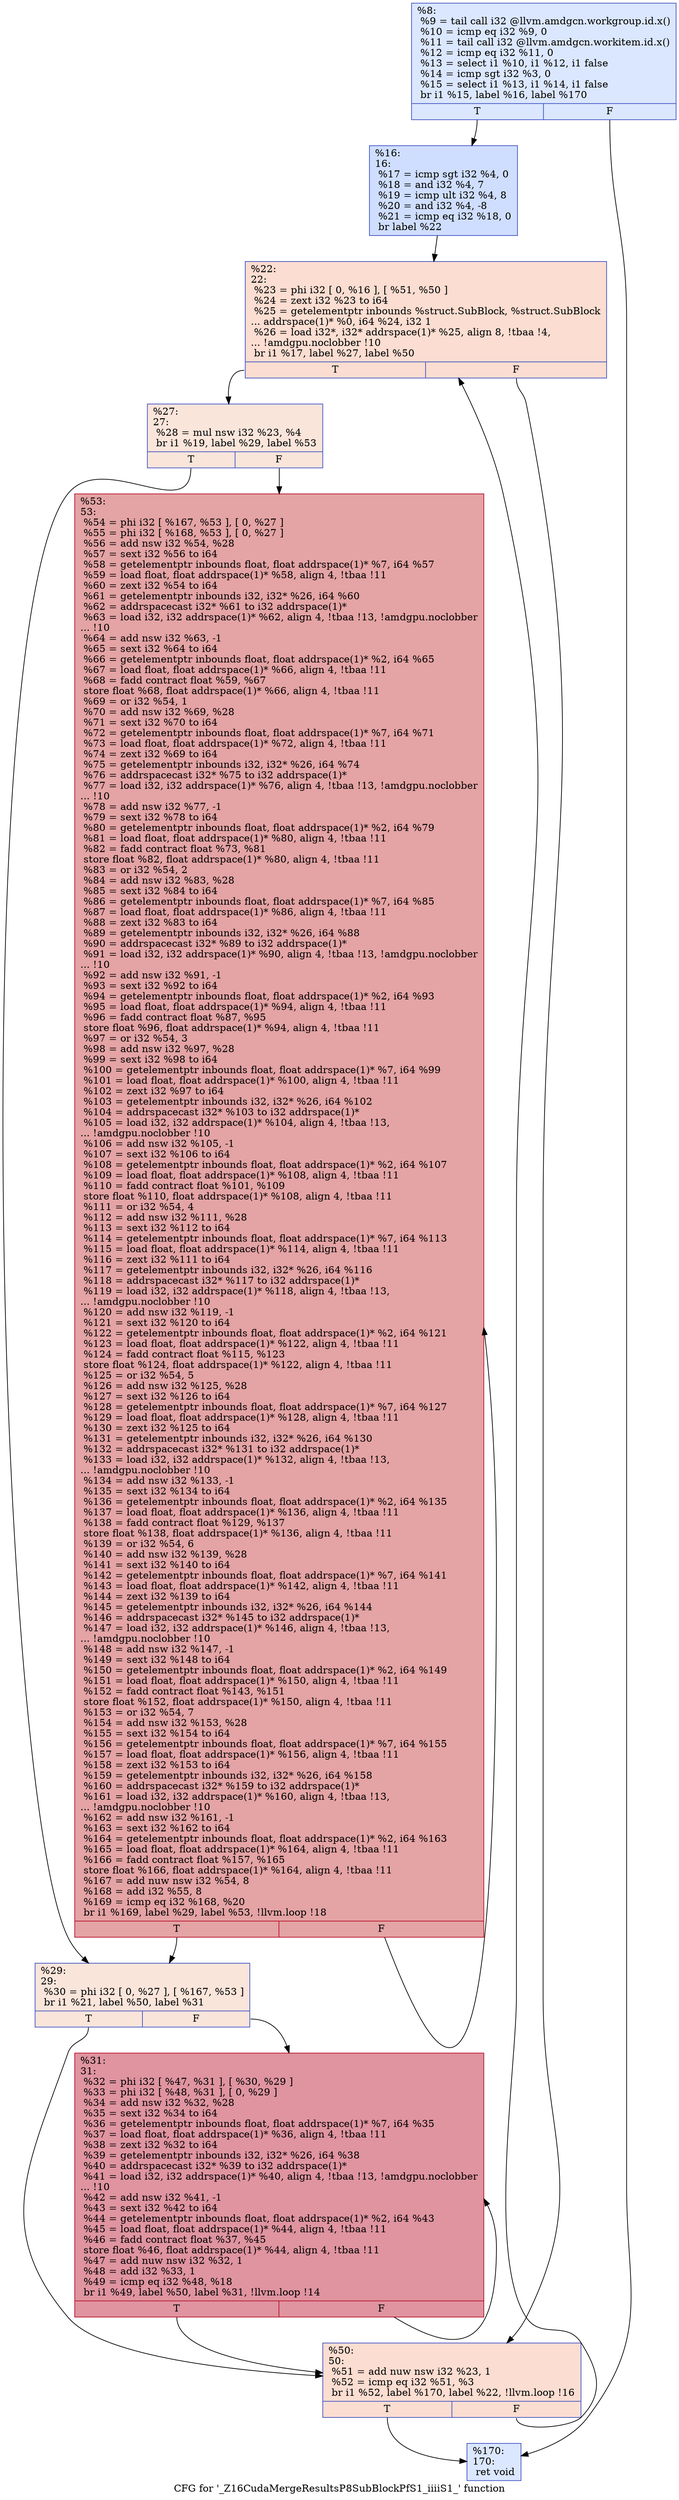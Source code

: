 digraph "CFG for '_Z16CudaMergeResultsP8SubBlockPfS1_iiiiS1_' function" {
	label="CFG for '_Z16CudaMergeResultsP8SubBlockPfS1_iiiiS1_' function";

	Node0x5dd1840 [shape=record,color="#3d50c3ff", style=filled, fillcolor="#aec9fc70",label="{%8:\l  %9 = tail call i32 @llvm.amdgcn.workgroup.id.x()\l  %10 = icmp eq i32 %9, 0\l  %11 = tail call i32 @llvm.amdgcn.workitem.id.x()\l  %12 = icmp eq i32 %11, 0\l  %13 = select i1 %10, i1 %12, i1 false\l  %14 = icmp sgt i32 %3, 0\l  %15 = select i1 %13, i1 %14, i1 false\l  br i1 %15, label %16, label %170\l|{<s0>T|<s1>F}}"];
	Node0x5dd1840:s0 -> Node0x5dd4f20;
	Node0x5dd1840:s1 -> Node0x5dd4fb0;
	Node0x5dd4f20 [shape=record,color="#3d50c3ff", style=filled, fillcolor="#93b5fe70",label="{%16:\l16:                                               \l  %17 = icmp sgt i32 %4, 0\l  %18 = and i32 %4, 7\l  %19 = icmp ult i32 %4, 8\l  %20 = and i32 %4, -8\l  %21 = icmp eq i32 %18, 0\l  br label %22\l}"];
	Node0x5dd4f20 -> Node0x5dd54d0;
	Node0x5dd54d0 [shape=record,color="#3d50c3ff", style=filled, fillcolor="#f7b39670",label="{%22:\l22:                                               \l  %23 = phi i32 [ 0, %16 ], [ %51, %50 ]\l  %24 = zext i32 %23 to i64\l  %25 = getelementptr inbounds %struct.SubBlock, %struct.SubBlock\l... addrspace(1)* %0, i64 %24, i32 1\l  %26 = load i32*, i32* addrspace(1)* %25, align 8, !tbaa !4,\l... !amdgpu.noclobber !10\l  br i1 %17, label %27, label %50\l|{<s0>T|<s1>F}}"];
	Node0x5dd54d0:s0 -> Node0x5dd6640;
	Node0x5dd54d0:s1 -> Node0x5dd55c0;
	Node0x5dd6640 [shape=record,color="#3d50c3ff", style=filled, fillcolor="#f4c5ad70",label="{%27:\l27:                                               \l  %28 = mul nsw i32 %23, %4\l  br i1 %19, label %29, label %53\l|{<s0>T|<s1>F}}"];
	Node0x5dd6640:s0 -> Node0x5dd6810;
	Node0x5dd6640:s1 -> Node0x5dd6860;
	Node0x5dd6810 [shape=record,color="#3d50c3ff", style=filled, fillcolor="#f4c5ad70",label="{%29:\l29:                                               \l  %30 = phi i32 [ 0, %27 ], [ %167, %53 ]\l  br i1 %21, label %50, label %31\l|{<s0>T|<s1>F}}"];
	Node0x5dd6810:s0 -> Node0x5dd55c0;
	Node0x5dd6810:s1 -> Node0x5dd6a50;
	Node0x5dd6a50 [shape=record,color="#b70d28ff", style=filled, fillcolor="#b70d2870",label="{%31:\l31:                                               \l  %32 = phi i32 [ %47, %31 ], [ %30, %29 ]\l  %33 = phi i32 [ %48, %31 ], [ 0, %29 ]\l  %34 = add nsw i32 %32, %28\l  %35 = sext i32 %34 to i64\l  %36 = getelementptr inbounds float, float addrspace(1)* %7, i64 %35\l  %37 = load float, float addrspace(1)* %36, align 4, !tbaa !11\l  %38 = zext i32 %32 to i64\l  %39 = getelementptr inbounds i32, i32* %26, i64 %38\l  %40 = addrspacecast i32* %39 to i32 addrspace(1)*\l  %41 = load i32, i32 addrspace(1)* %40, align 4, !tbaa !13, !amdgpu.noclobber\l... !10\l  %42 = add nsw i32 %41, -1\l  %43 = sext i32 %42 to i64\l  %44 = getelementptr inbounds float, float addrspace(1)* %2, i64 %43\l  %45 = load float, float addrspace(1)* %44, align 4, !tbaa !11\l  %46 = fadd contract float %37, %45\l  store float %46, float addrspace(1)* %44, align 4, !tbaa !11\l  %47 = add nuw nsw i32 %32, 1\l  %48 = add i32 %33, 1\l  %49 = icmp eq i32 %48, %18\l  br i1 %49, label %50, label %31, !llvm.loop !14\l|{<s0>T|<s1>F}}"];
	Node0x5dd6a50:s0 -> Node0x5dd55c0;
	Node0x5dd6a50:s1 -> Node0x5dd6a50;
	Node0x5dd55c0 [shape=record,color="#3d50c3ff", style=filled, fillcolor="#f7b39670",label="{%50:\l50:                                               \l  %51 = add nuw nsw i32 %23, 1\l  %52 = icmp eq i32 %51, %3\l  br i1 %52, label %170, label %22, !llvm.loop !16\l|{<s0>T|<s1>F}}"];
	Node0x5dd55c0:s0 -> Node0x5dd4fb0;
	Node0x5dd55c0:s1 -> Node0x5dd54d0;
	Node0x5dd6860 [shape=record,color="#b70d28ff", style=filled, fillcolor="#c32e3170",label="{%53:\l53:                                               \l  %54 = phi i32 [ %167, %53 ], [ 0, %27 ]\l  %55 = phi i32 [ %168, %53 ], [ 0, %27 ]\l  %56 = add nsw i32 %54, %28\l  %57 = sext i32 %56 to i64\l  %58 = getelementptr inbounds float, float addrspace(1)* %7, i64 %57\l  %59 = load float, float addrspace(1)* %58, align 4, !tbaa !11\l  %60 = zext i32 %54 to i64\l  %61 = getelementptr inbounds i32, i32* %26, i64 %60\l  %62 = addrspacecast i32* %61 to i32 addrspace(1)*\l  %63 = load i32, i32 addrspace(1)* %62, align 4, !tbaa !13, !amdgpu.noclobber\l... !10\l  %64 = add nsw i32 %63, -1\l  %65 = sext i32 %64 to i64\l  %66 = getelementptr inbounds float, float addrspace(1)* %2, i64 %65\l  %67 = load float, float addrspace(1)* %66, align 4, !tbaa !11\l  %68 = fadd contract float %59, %67\l  store float %68, float addrspace(1)* %66, align 4, !tbaa !11\l  %69 = or i32 %54, 1\l  %70 = add nsw i32 %69, %28\l  %71 = sext i32 %70 to i64\l  %72 = getelementptr inbounds float, float addrspace(1)* %7, i64 %71\l  %73 = load float, float addrspace(1)* %72, align 4, !tbaa !11\l  %74 = zext i32 %69 to i64\l  %75 = getelementptr inbounds i32, i32* %26, i64 %74\l  %76 = addrspacecast i32* %75 to i32 addrspace(1)*\l  %77 = load i32, i32 addrspace(1)* %76, align 4, !tbaa !13, !amdgpu.noclobber\l... !10\l  %78 = add nsw i32 %77, -1\l  %79 = sext i32 %78 to i64\l  %80 = getelementptr inbounds float, float addrspace(1)* %2, i64 %79\l  %81 = load float, float addrspace(1)* %80, align 4, !tbaa !11\l  %82 = fadd contract float %73, %81\l  store float %82, float addrspace(1)* %80, align 4, !tbaa !11\l  %83 = or i32 %54, 2\l  %84 = add nsw i32 %83, %28\l  %85 = sext i32 %84 to i64\l  %86 = getelementptr inbounds float, float addrspace(1)* %7, i64 %85\l  %87 = load float, float addrspace(1)* %86, align 4, !tbaa !11\l  %88 = zext i32 %83 to i64\l  %89 = getelementptr inbounds i32, i32* %26, i64 %88\l  %90 = addrspacecast i32* %89 to i32 addrspace(1)*\l  %91 = load i32, i32 addrspace(1)* %90, align 4, !tbaa !13, !amdgpu.noclobber\l... !10\l  %92 = add nsw i32 %91, -1\l  %93 = sext i32 %92 to i64\l  %94 = getelementptr inbounds float, float addrspace(1)* %2, i64 %93\l  %95 = load float, float addrspace(1)* %94, align 4, !tbaa !11\l  %96 = fadd contract float %87, %95\l  store float %96, float addrspace(1)* %94, align 4, !tbaa !11\l  %97 = or i32 %54, 3\l  %98 = add nsw i32 %97, %28\l  %99 = sext i32 %98 to i64\l  %100 = getelementptr inbounds float, float addrspace(1)* %7, i64 %99\l  %101 = load float, float addrspace(1)* %100, align 4, !tbaa !11\l  %102 = zext i32 %97 to i64\l  %103 = getelementptr inbounds i32, i32* %26, i64 %102\l  %104 = addrspacecast i32* %103 to i32 addrspace(1)*\l  %105 = load i32, i32 addrspace(1)* %104, align 4, !tbaa !13,\l... !amdgpu.noclobber !10\l  %106 = add nsw i32 %105, -1\l  %107 = sext i32 %106 to i64\l  %108 = getelementptr inbounds float, float addrspace(1)* %2, i64 %107\l  %109 = load float, float addrspace(1)* %108, align 4, !tbaa !11\l  %110 = fadd contract float %101, %109\l  store float %110, float addrspace(1)* %108, align 4, !tbaa !11\l  %111 = or i32 %54, 4\l  %112 = add nsw i32 %111, %28\l  %113 = sext i32 %112 to i64\l  %114 = getelementptr inbounds float, float addrspace(1)* %7, i64 %113\l  %115 = load float, float addrspace(1)* %114, align 4, !tbaa !11\l  %116 = zext i32 %111 to i64\l  %117 = getelementptr inbounds i32, i32* %26, i64 %116\l  %118 = addrspacecast i32* %117 to i32 addrspace(1)*\l  %119 = load i32, i32 addrspace(1)* %118, align 4, !tbaa !13,\l... !amdgpu.noclobber !10\l  %120 = add nsw i32 %119, -1\l  %121 = sext i32 %120 to i64\l  %122 = getelementptr inbounds float, float addrspace(1)* %2, i64 %121\l  %123 = load float, float addrspace(1)* %122, align 4, !tbaa !11\l  %124 = fadd contract float %115, %123\l  store float %124, float addrspace(1)* %122, align 4, !tbaa !11\l  %125 = or i32 %54, 5\l  %126 = add nsw i32 %125, %28\l  %127 = sext i32 %126 to i64\l  %128 = getelementptr inbounds float, float addrspace(1)* %7, i64 %127\l  %129 = load float, float addrspace(1)* %128, align 4, !tbaa !11\l  %130 = zext i32 %125 to i64\l  %131 = getelementptr inbounds i32, i32* %26, i64 %130\l  %132 = addrspacecast i32* %131 to i32 addrspace(1)*\l  %133 = load i32, i32 addrspace(1)* %132, align 4, !tbaa !13,\l... !amdgpu.noclobber !10\l  %134 = add nsw i32 %133, -1\l  %135 = sext i32 %134 to i64\l  %136 = getelementptr inbounds float, float addrspace(1)* %2, i64 %135\l  %137 = load float, float addrspace(1)* %136, align 4, !tbaa !11\l  %138 = fadd contract float %129, %137\l  store float %138, float addrspace(1)* %136, align 4, !tbaa !11\l  %139 = or i32 %54, 6\l  %140 = add nsw i32 %139, %28\l  %141 = sext i32 %140 to i64\l  %142 = getelementptr inbounds float, float addrspace(1)* %7, i64 %141\l  %143 = load float, float addrspace(1)* %142, align 4, !tbaa !11\l  %144 = zext i32 %139 to i64\l  %145 = getelementptr inbounds i32, i32* %26, i64 %144\l  %146 = addrspacecast i32* %145 to i32 addrspace(1)*\l  %147 = load i32, i32 addrspace(1)* %146, align 4, !tbaa !13,\l... !amdgpu.noclobber !10\l  %148 = add nsw i32 %147, -1\l  %149 = sext i32 %148 to i64\l  %150 = getelementptr inbounds float, float addrspace(1)* %2, i64 %149\l  %151 = load float, float addrspace(1)* %150, align 4, !tbaa !11\l  %152 = fadd contract float %143, %151\l  store float %152, float addrspace(1)* %150, align 4, !tbaa !11\l  %153 = or i32 %54, 7\l  %154 = add nsw i32 %153, %28\l  %155 = sext i32 %154 to i64\l  %156 = getelementptr inbounds float, float addrspace(1)* %7, i64 %155\l  %157 = load float, float addrspace(1)* %156, align 4, !tbaa !11\l  %158 = zext i32 %153 to i64\l  %159 = getelementptr inbounds i32, i32* %26, i64 %158\l  %160 = addrspacecast i32* %159 to i32 addrspace(1)*\l  %161 = load i32, i32 addrspace(1)* %160, align 4, !tbaa !13,\l... !amdgpu.noclobber !10\l  %162 = add nsw i32 %161, -1\l  %163 = sext i32 %162 to i64\l  %164 = getelementptr inbounds float, float addrspace(1)* %2, i64 %163\l  %165 = load float, float addrspace(1)* %164, align 4, !tbaa !11\l  %166 = fadd contract float %157, %165\l  store float %166, float addrspace(1)* %164, align 4, !tbaa !11\l  %167 = add nuw nsw i32 %54, 8\l  %168 = add i32 %55, 8\l  %169 = icmp eq i32 %168, %20\l  br i1 %169, label %29, label %53, !llvm.loop !18\l|{<s0>T|<s1>F}}"];
	Node0x5dd6860:s0 -> Node0x5dd6810;
	Node0x5dd6860:s1 -> Node0x5dd6860;
	Node0x5dd4fb0 [shape=record,color="#3d50c3ff", style=filled, fillcolor="#aec9fc70",label="{%170:\l170:                                              \l  ret void\l}"];
}
